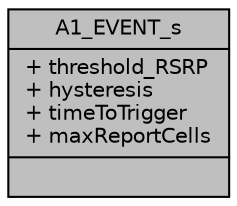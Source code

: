 digraph "A1_EVENT_s"
{
 // LATEX_PDF_SIZE
  edge [fontname="Helvetica",fontsize="10",labelfontname="Helvetica",labelfontsize="10"];
  node [fontname="Helvetica",fontsize="10",shape=record];
  Node1 [label="{A1_EVENT_s\n|+ threshold_RSRP\l+ hysteresis\l+ timeToTrigger\l+ maxReportCells\l|}",height=0.2,width=0.4,color="black", fillcolor="grey75", style="filled", fontcolor="black",tooltip=" "];
}
